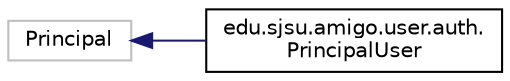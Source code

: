 digraph "Graphical Class Hierarchy"
{
  edge [fontname="Helvetica",fontsize="10",labelfontname="Helvetica",labelfontsize="10"];
  node [fontname="Helvetica",fontsize="10",shape=record];
  rankdir="LR";
  Node61 [label="Principal",height=0.2,width=0.4,color="grey75", fillcolor="white", style="filled"];
  Node61 -> Node0 [dir="back",color="midnightblue",fontsize="10",style="solid",fontname="Helvetica"];
  Node0 [label="edu.sjsu.amigo.user.auth.\lPrincipalUser",height=0.2,width=0.4,color="black", fillcolor="white", style="filled",URL="$classedu_1_1sjsu_1_1amigo_1_1user_1_1auth_1_1_principal_user.html"];
}
